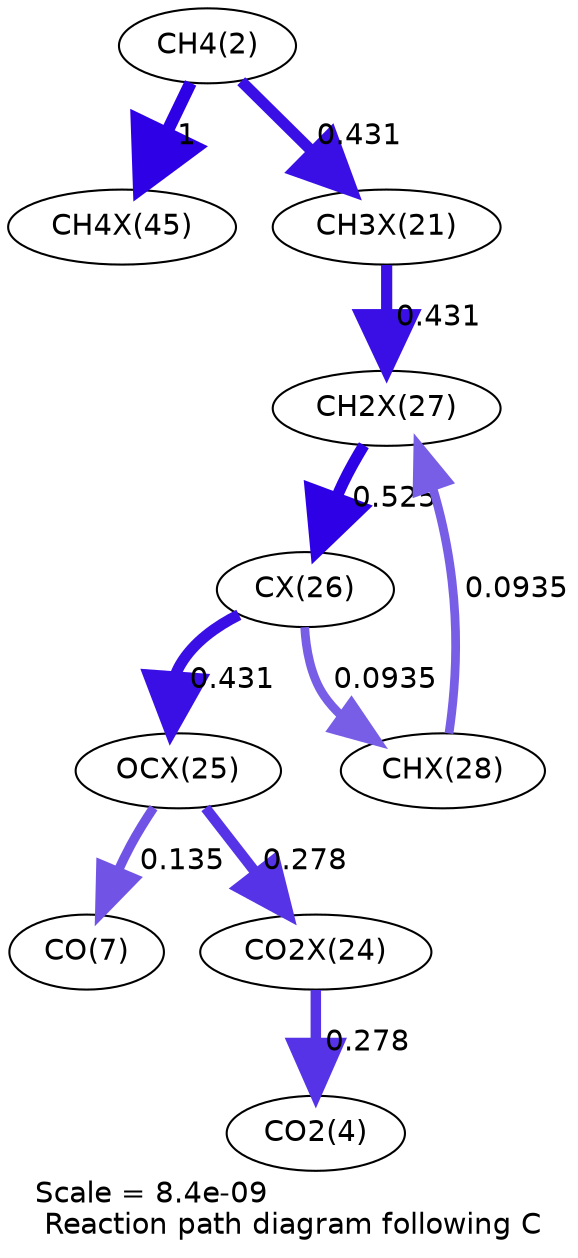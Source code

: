 digraph reaction_paths {
center=1;
s4 -> s32[fontname="Helvetica", penwidth=6, arrowsize=3, color="0.7, 1.5, 0.9"
, label=" 1"];
s4 -> s24[fontname="Helvetica", penwidth=5.36, arrowsize=2.68, color="0.7, 0.931, 0.9"
, label=" 0.431"];
s24 -> s30[fontname="Helvetica", penwidth=5.37, arrowsize=2.68, color="0.7, 0.931, 0.9"
, label=" 0.431"];
s31 -> s30[fontname="Helvetica", penwidth=4.21, arrowsize=2.11, color="0.7, 0.594, 0.9"
, label=" 0.0935"];
s30 -> s29[fontname="Helvetica", penwidth=5.51, arrowsize=2.76, color="0.7, 1.02, 0.9"
, label=" 0.525"];
s29 -> s31[fontname="Helvetica", penwidth=4.21, arrowsize=2.11, color="0.7, 0.594, 0.9"
, label=" 0.0935"];
s29 -> s28[fontname="Helvetica", penwidth=5.37, arrowsize=2.68, color="0.7, 0.931, 0.9"
, label=" 0.431"];
s28 -> s9[fontname="Helvetica", penwidth=4.49, arrowsize=2.24, color="0.7, 0.635, 0.9"
, label=" 0.135"];
s28 -> s27[fontname="Helvetica", penwidth=5.03, arrowsize=2.52, color="0.7, 0.778, 0.9"
, label=" 0.278"];
s27 -> s6[fontname="Helvetica", penwidth=5.03, arrowsize=2.52, color="0.7, 0.778, 0.9"
, label=" 0.278"];
s4 [ fontname="Helvetica", label="CH4(2)"];
s6 [ fontname="Helvetica", label="CO2(4)"];
s9 [ fontname="Helvetica", label="CO(7)"];
s24 [ fontname="Helvetica", label="CH3X(21)"];
s27 [ fontname="Helvetica", label="CO2X(24)"];
s28 [ fontname="Helvetica", label="OCX(25)"];
s29 [ fontname="Helvetica", label="CX(26)"];
s30 [ fontname="Helvetica", label="CH2X(27)"];
s31 [ fontname="Helvetica", label="CHX(28)"];
s32 [ fontname="Helvetica", label="CH4X(45)"];
 label = "Scale = 8.4e-09\l Reaction path diagram following C";
 fontname = "Helvetica";
}
